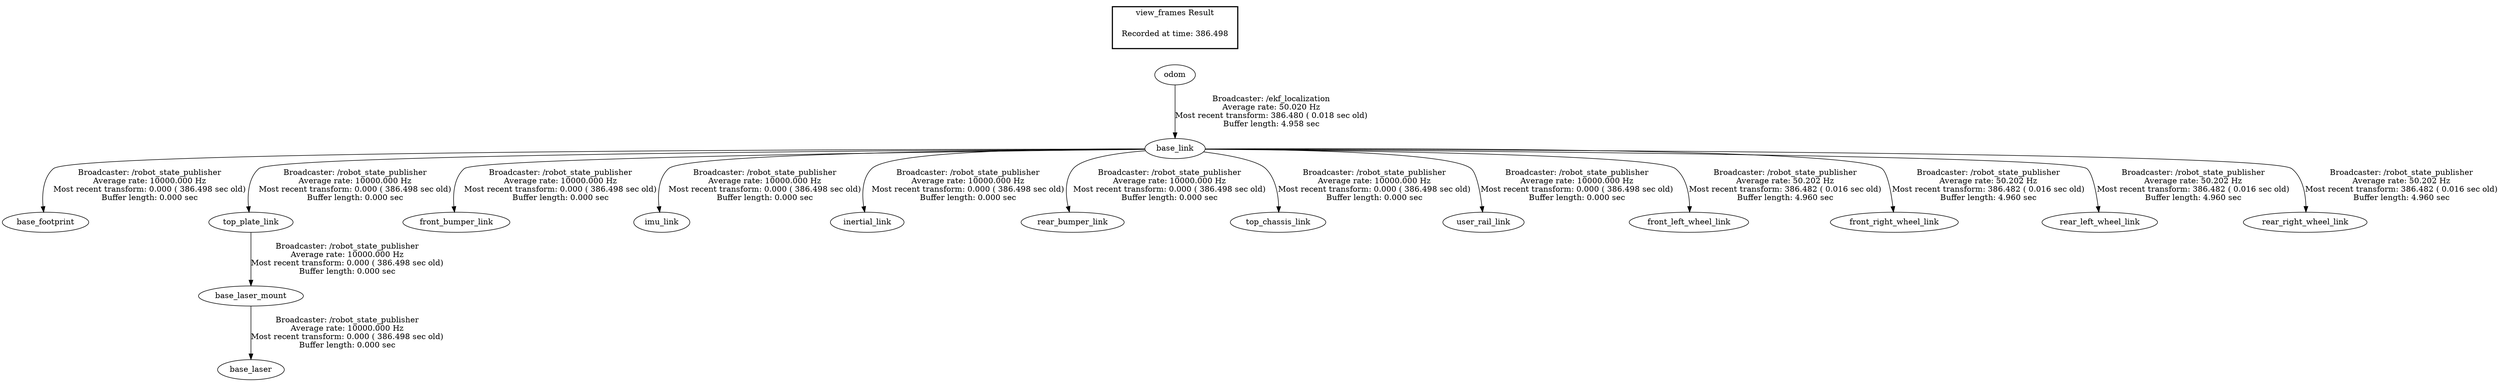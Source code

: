 digraph G {
"base_link" -> "base_footprint"[label="Broadcaster: /robot_state_publisher\nAverage rate: 10000.000 Hz\nMost recent transform: 0.000 ( 386.498 sec old)\nBuffer length: 0.000 sec\n"];
"odom" -> "base_link"[label="Broadcaster: /ekf_localization\nAverage rate: 50.020 Hz\nMost recent transform: 386.480 ( 0.018 sec old)\nBuffer length: 4.958 sec\n"];
"base_laser_mount" -> "base_laser"[label="Broadcaster: /robot_state_publisher\nAverage rate: 10000.000 Hz\nMost recent transform: 0.000 ( 386.498 sec old)\nBuffer length: 0.000 sec\n"];
"top_plate_link" -> "base_laser_mount"[label="Broadcaster: /robot_state_publisher\nAverage rate: 10000.000 Hz\nMost recent transform: 0.000 ( 386.498 sec old)\nBuffer length: 0.000 sec\n"];
"base_link" -> "front_bumper_link"[label="Broadcaster: /robot_state_publisher\nAverage rate: 10000.000 Hz\nMost recent transform: 0.000 ( 386.498 sec old)\nBuffer length: 0.000 sec\n"];
"base_link" -> "imu_link"[label="Broadcaster: /robot_state_publisher\nAverage rate: 10000.000 Hz\nMost recent transform: 0.000 ( 386.498 sec old)\nBuffer length: 0.000 sec\n"];
"base_link" -> "inertial_link"[label="Broadcaster: /robot_state_publisher\nAverage rate: 10000.000 Hz\nMost recent transform: 0.000 ( 386.498 sec old)\nBuffer length: 0.000 sec\n"];
"base_link" -> "top_plate_link"[label="Broadcaster: /robot_state_publisher\nAverage rate: 10000.000 Hz\nMost recent transform: 0.000 ( 386.498 sec old)\nBuffer length: 0.000 sec\n"];
"base_link" -> "rear_bumper_link"[label="Broadcaster: /robot_state_publisher\nAverage rate: 10000.000 Hz\nMost recent transform: 0.000 ( 386.498 sec old)\nBuffer length: 0.000 sec\n"];
"base_link" -> "top_chassis_link"[label="Broadcaster: /robot_state_publisher\nAverage rate: 10000.000 Hz\nMost recent transform: 0.000 ( 386.498 sec old)\nBuffer length: 0.000 sec\n"];
"base_link" -> "user_rail_link"[label="Broadcaster: /robot_state_publisher\nAverage rate: 10000.000 Hz\nMost recent transform: 0.000 ( 386.498 sec old)\nBuffer length: 0.000 sec\n"];
"base_link" -> "front_left_wheel_link"[label="Broadcaster: /robot_state_publisher\nAverage rate: 50.202 Hz\nMost recent transform: 386.482 ( 0.016 sec old)\nBuffer length: 4.960 sec\n"];
"base_link" -> "front_right_wheel_link"[label="Broadcaster: /robot_state_publisher\nAverage rate: 50.202 Hz\nMost recent transform: 386.482 ( 0.016 sec old)\nBuffer length: 4.960 sec\n"];
"base_link" -> "rear_left_wheel_link"[label="Broadcaster: /robot_state_publisher\nAverage rate: 50.202 Hz\nMost recent transform: 386.482 ( 0.016 sec old)\nBuffer length: 4.960 sec\n"];
"base_link" -> "rear_right_wheel_link"[label="Broadcaster: /robot_state_publisher\nAverage rate: 50.202 Hz\nMost recent transform: 386.482 ( 0.016 sec old)\nBuffer length: 4.960 sec\n"];
edge [style=invis];
 subgraph cluster_legend { style=bold; color=black; label ="view_frames Result";
"Recorded at time: 386.498"[ shape=plaintext ] ;
 }->"odom";
}